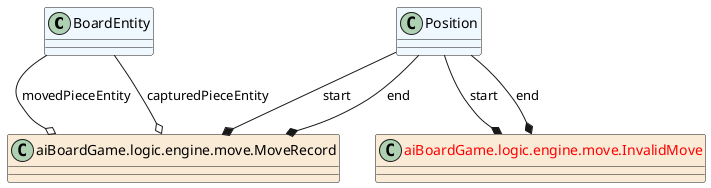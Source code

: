 @startuml classes_move
set namespaceSeparator none
class "BoardEntity" as BoardEntity #aliceblue {
}
class "Position" as Position #aliceblue {
}
class "<color:red>aiBoardGame.logic.engine.move.InvalidMove</color>" as aiBoardGame.logic.engine.move.InvalidMove #antiquewhite {
}
class "aiBoardGame.logic.engine.move.MoveRecord" as aiBoardGame.logic.engine.move.MoveRecord #antiquewhite {
}
BoardEntity --o aiBoardGame.logic.engine.move.MoveRecord : movedPieceEntity
BoardEntity --o aiBoardGame.logic.engine.move.MoveRecord : capturedPieceEntity
Position --* aiBoardGame.logic.engine.move.InvalidMove : start
Position --* aiBoardGame.logic.engine.move.InvalidMove : end
Position --* aiBoardGame.logic.engine.move.MoveRecord : start
Position --* aiBoardGame.logic.engine.move.MoveRecord : end
@enduml
